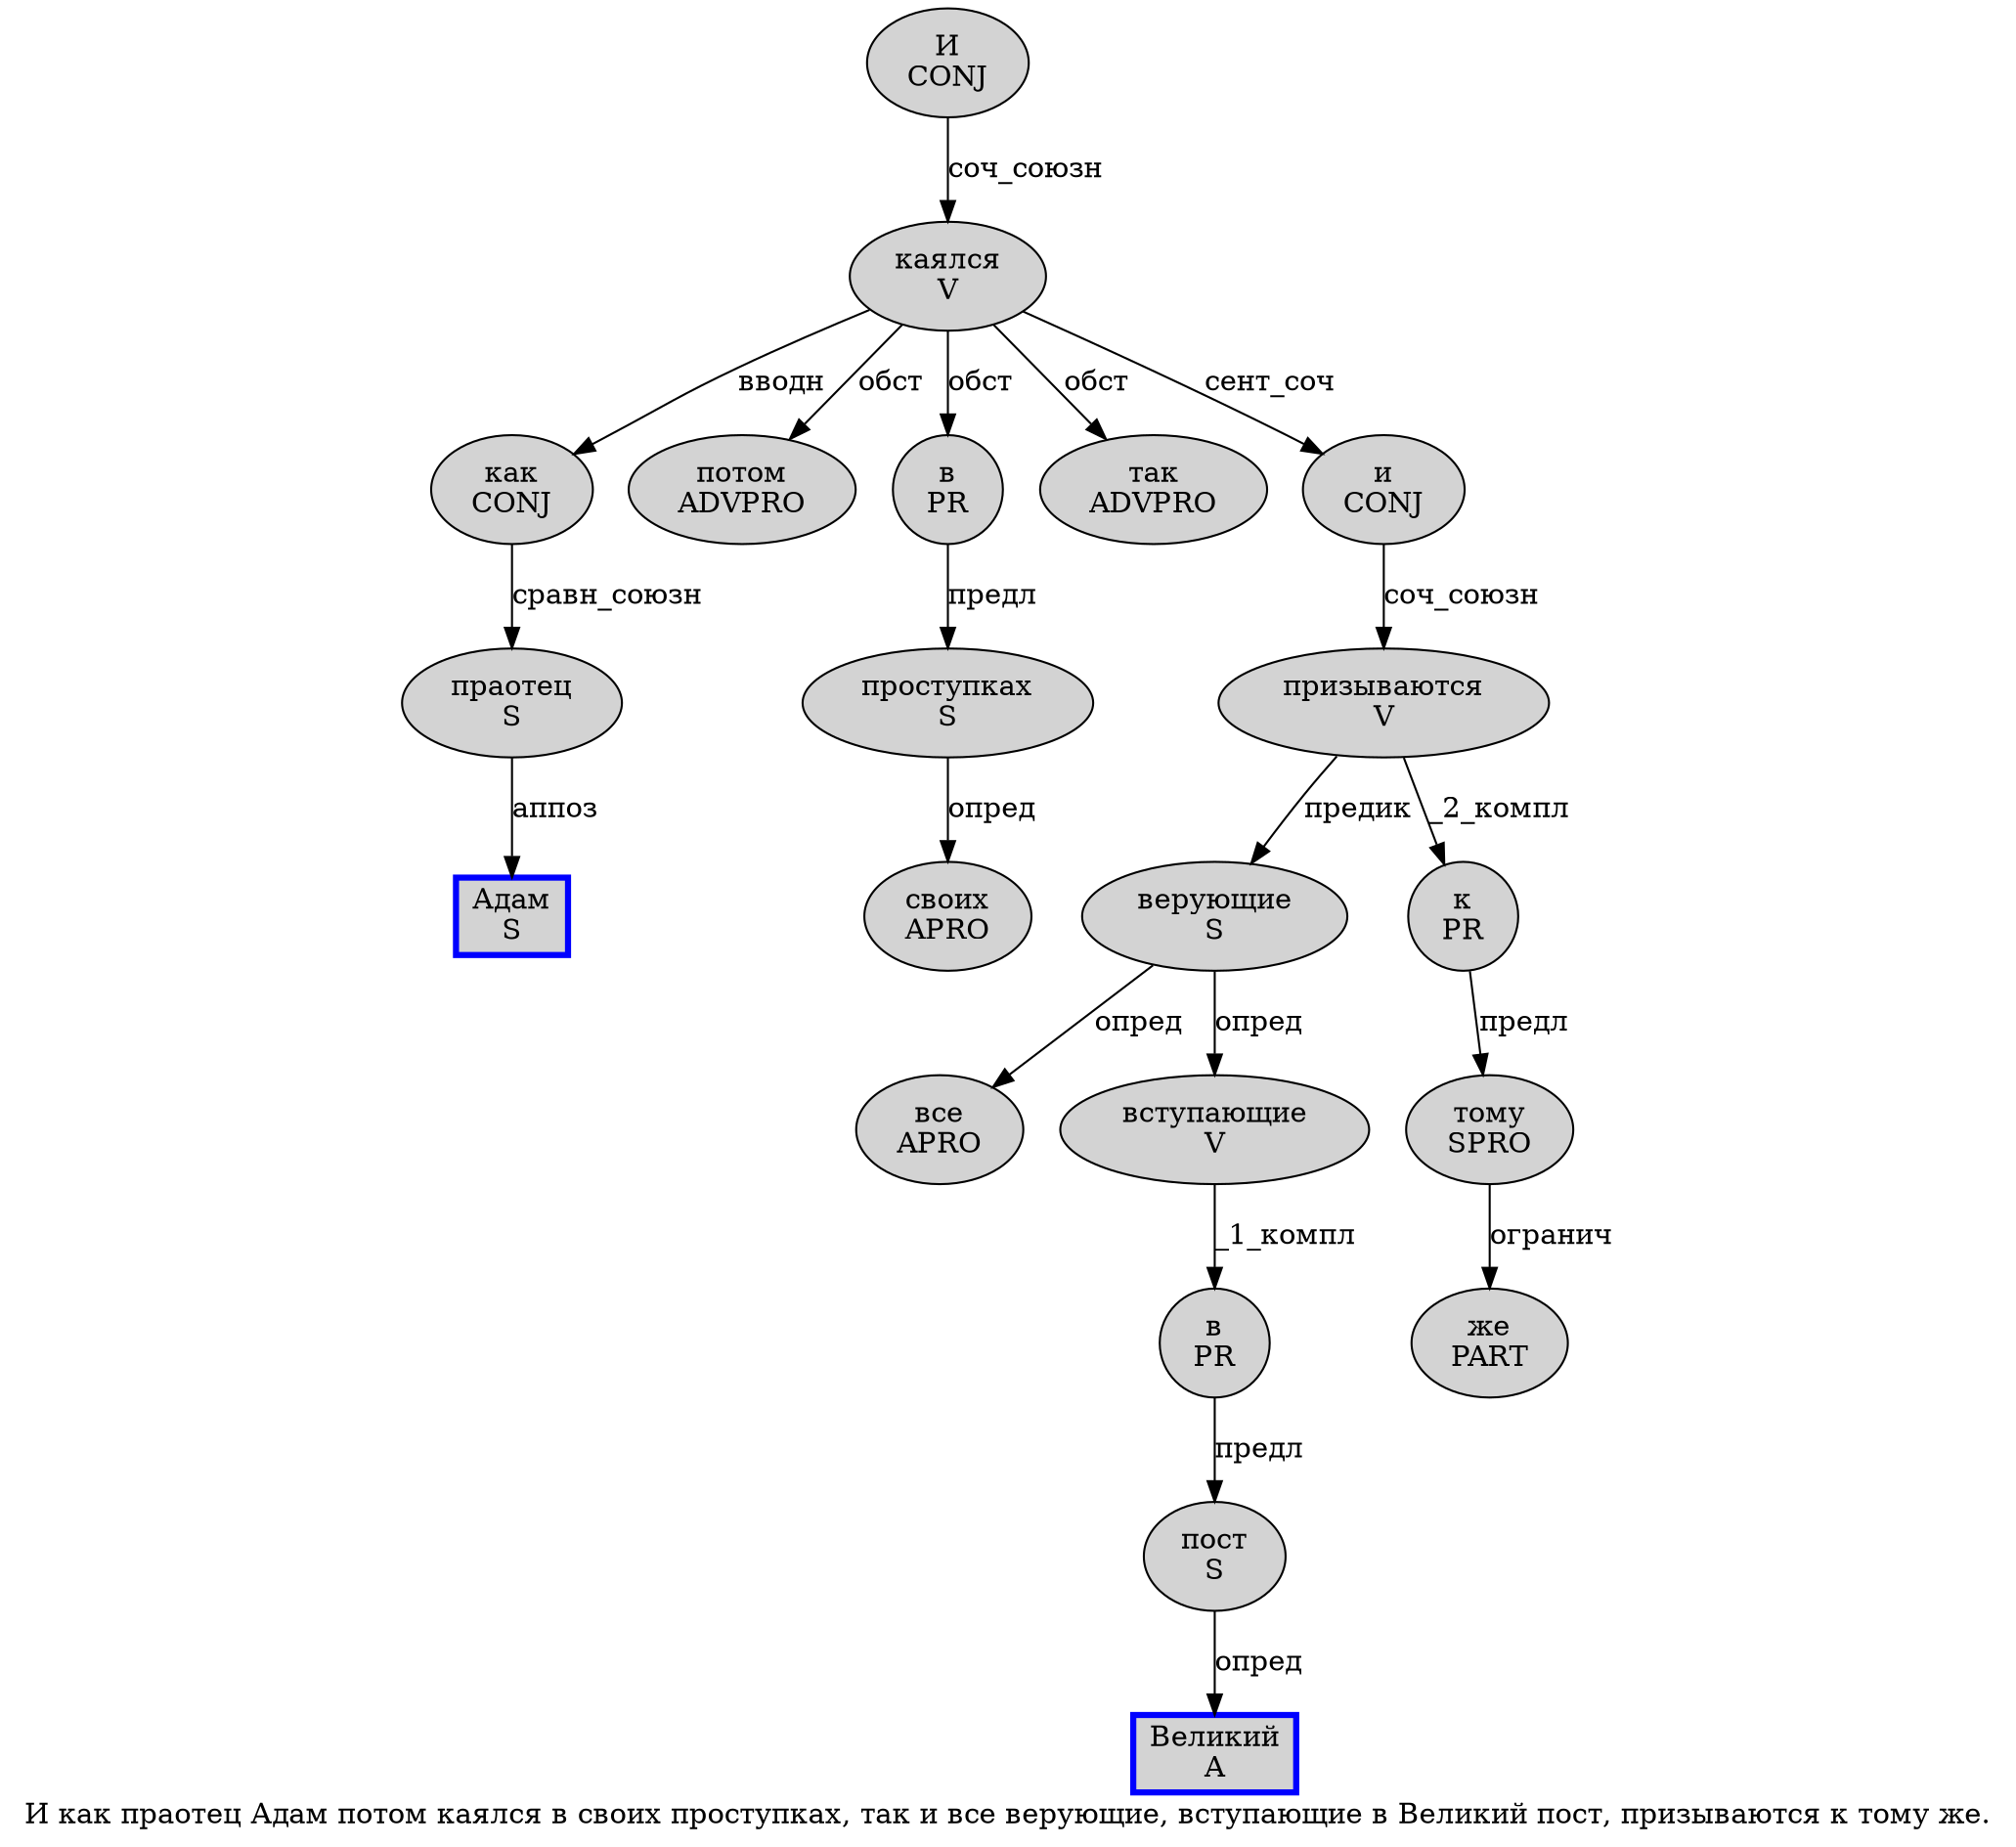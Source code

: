 digraph SENTENCE_1068 {
	graph [label="И как праотец Адам потом каялся в своих проступках, так и все верующие, вступающие в Великий пост, призываются к тому же."]
	node [style=filled]
		0 [label="И
CONJ" color="" fillcolor=lightgray penwidth=1 shape=ellipse]
		1 [label="как
CONJ" color="" fillcolor=lightgray penwidth=1 shape=ellipse]
		2 [label="праотец
S" color="" fillcolor=lightgray penwidth=1 shape=ellipse]
		3 [label="Адам
S" color=blue fillcolor=lightgray penwidth=3 shape=box]
		4 [label="потом
ADVPRO" color="" fillcolor=lightgray penwidth=1 shape=ellipse]
		5 [label="каялся
V" color="" fillcolor=lightgray penwidth=1 shape=ellipse]
		6 [label="в
PR" color="" fillcolor=lightgray penwidth=1 shape=ellipse]
		7 [label="своих
APRO" color="" fillcolor=lightgray penwidth=1 shape=ellipse]
		8 [label="проступках
S" color="" fillcolor=lightgray penwidth=1 shape=ellipse]
		10 [label="так
ADVPRO" color="" fillcolor=lightgray penwidth=1 shape=ellipse]
		11 [label="и
CONJ" color="" fillcolor=lightgray penwidth=1 shape=ellipse]
		12 [label="все
APRO" color="" fillcolor=lightgray penwidth=1 shape=ellipse]
		13 [label="верующие
S" color="" fillcolor=lightgray penwidth=1 shape=ellipse]
		15 [label="вступающие
V" color="" fillcolor=lightgray penwidth=1 shape=ellipse]
		16 [label="в
PR" color="" fillcolor=lightgray penwidth=1 shape=ellipse]
		17 [label="Великий
A" color=blue fillcolor=lightgray penwidth=3 shape=box]
		18 [label="пост
S" color="" fillcolor=lightgray penwidth=1 shape=ellipse]
		20 [label="призываются
V" color="" fillcolor=lightgray penwidth=1 shape=ellipse]
		21 [label="к
PR" color="" fillcolor=lightgray penwidth=1 shape=ellipse]
		22 [label="тому
SPRO" color="" fillcolor=lightgray penwidth=1 shape=ellipse]
		23 [label="же
PART" color="" fillcolor=lightgray penwidth=1 shape=ellipse]
			11 -> 20 [label="соч_союзн"]
			18 -> 17 [label="опред"]
			13 -> 12 [label="опред"]
			13 -> 15 [label="опред"]
			5 -> 1 [label="вводн"]
			5 -> 4 [label="обст"]
			5 -> 6 [label="обст"]
			5 -> 10 [label="обст"]
			5 -> 11 [label="сент_соч"]
			2 -> 3 [label="аппоз"]
			8 -> 7 [label="опред"]
			1 -> 2 [label="сравн_союзн"]
			0 -> 5 [label="соч_союзн"]
			16 -> 18 [label="предл"]
			20 -> 13 [label="предик"]
			20 -> 21 [label="_2_компл"]
			22 -> 23 [label="огранич"]
			6 -> 8 [label="предл"]
			21 -> 22 [label="предл"]
			15 -> 16 [label="_1_компл"]
}